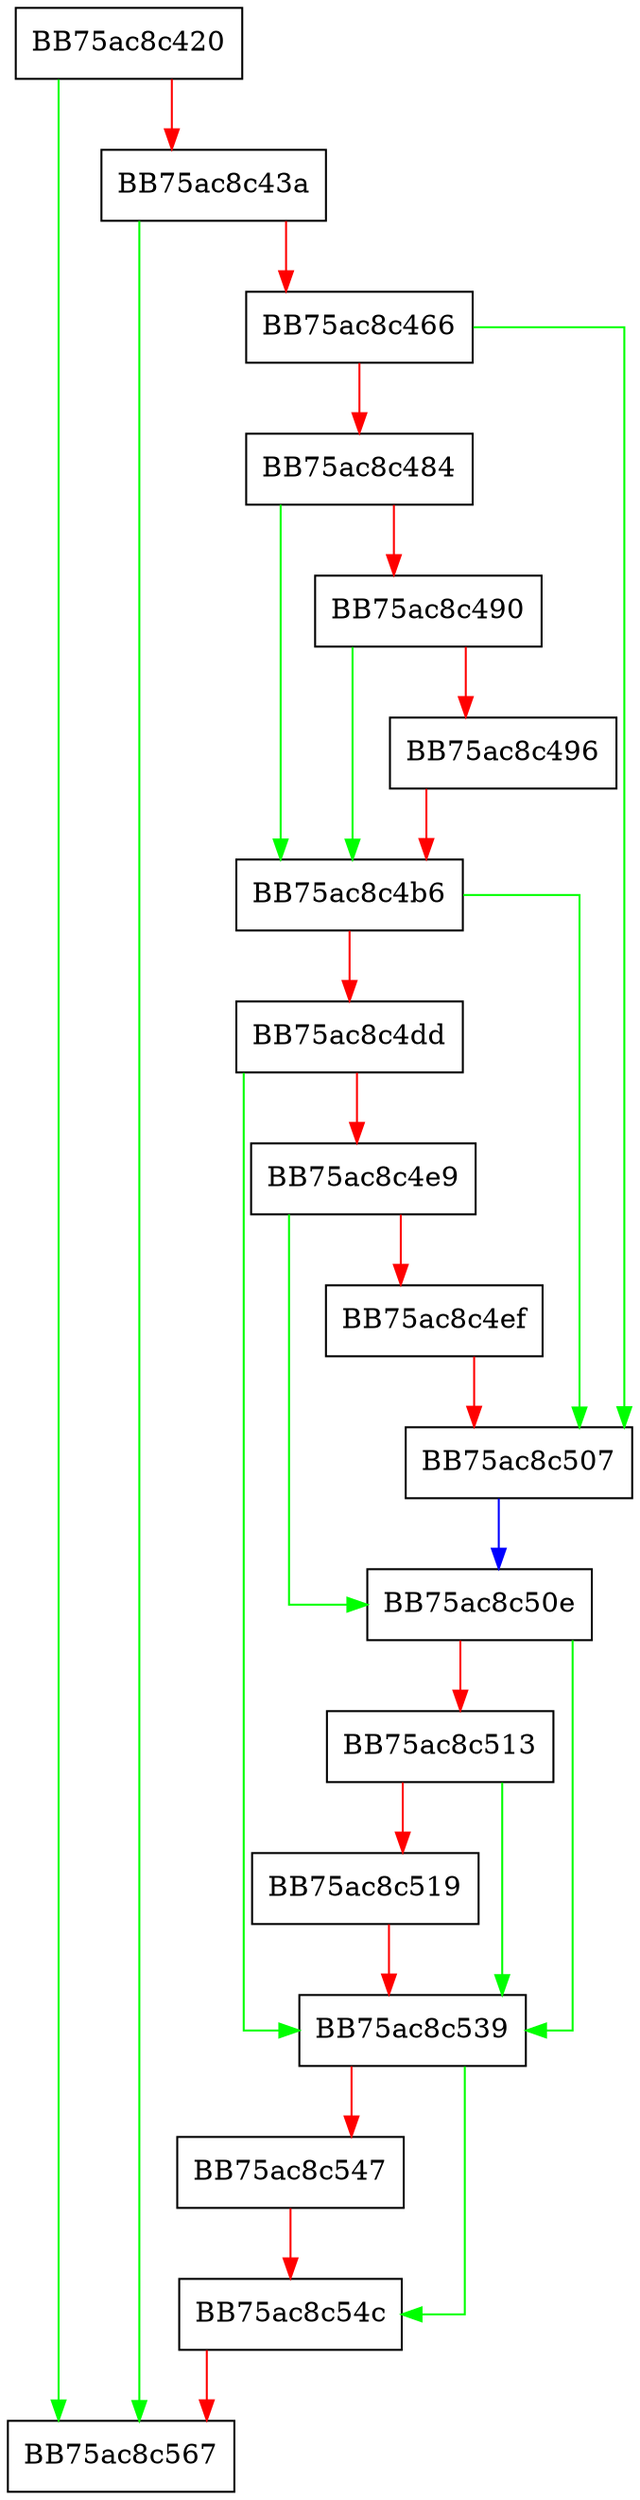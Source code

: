digraph CleanupThreat {
  node [shape="box"];
  graph [splines=ortho];
  BB75ac8c420 -> BB75ac8c567 [color="green"];
  BB75ac8c420 -> BB75ac8c43a [color="red"];
  BB75ac8c43a -> BB75ac8c567 [color="green"];
  BB75ac8c43a -> BB75ac8c466 [color="red"];
  BB75ac8c466 -> BB75ac8c507 [color="green"];
  BB75ac8c466 -> BB75ac8c484 [color="red"];
  BB75ac8c484 -> BB75ac8c4b6 [color="green"];
  BB75ac8c484 -> BB75ac8c490 [color="red"];
  BB75ac8c490 -> BB75ac8c4b6 [color="green"];
  BB75ac8c490 -> BB75ac8c496 [color="red"];
  BB75ac8c496 -> BB75ac8c4b6 [color="red"];
  BB75ac8c4b6 -> BB75ac8c507 [color="green"];
  BB75ac8c4b6 -> BB75ac8c4dd [color="red"];
  BB75ac8c4dd -> BB75ac8c539 [color="green"];
  BB75ac8c4dd -> BB75ac8c4e9 [color="red"];
  BB75ac8c4e9 -> BB75ac8c50e [color="green"];
  BB75ac8c4e9 -> BB75ac8c4ef [color="red"];
  BB75ac8c4ef -> BB75ac8c507 [color="red"];
  BB75ac8c507 -> BB75ac8c50e [color="blue"];
  BB75ac8c50e -> BB75ac8c539 [color="green"];
  BB75ac8c50e -> BB75ac8c513 [color="red"];
  BB75ac8c513 -> BB75ac8c539 [color="green"];
  BB75ac8c513 -> BB75ac8c519 [color="red"];
  BB75ac8c519 -> BB75ac8c539 [color="red"];
  BB75ac8c539 -> BB75ac8c54c [color="green"];
  BB75ac8c539 -> BB75ac8c547 [color="red"];
  BB75ac8c547 -> BB75ac8c54c [color="red"];
  BB75ac8c54c -> BB75ac8c567 [color="red"];
}
